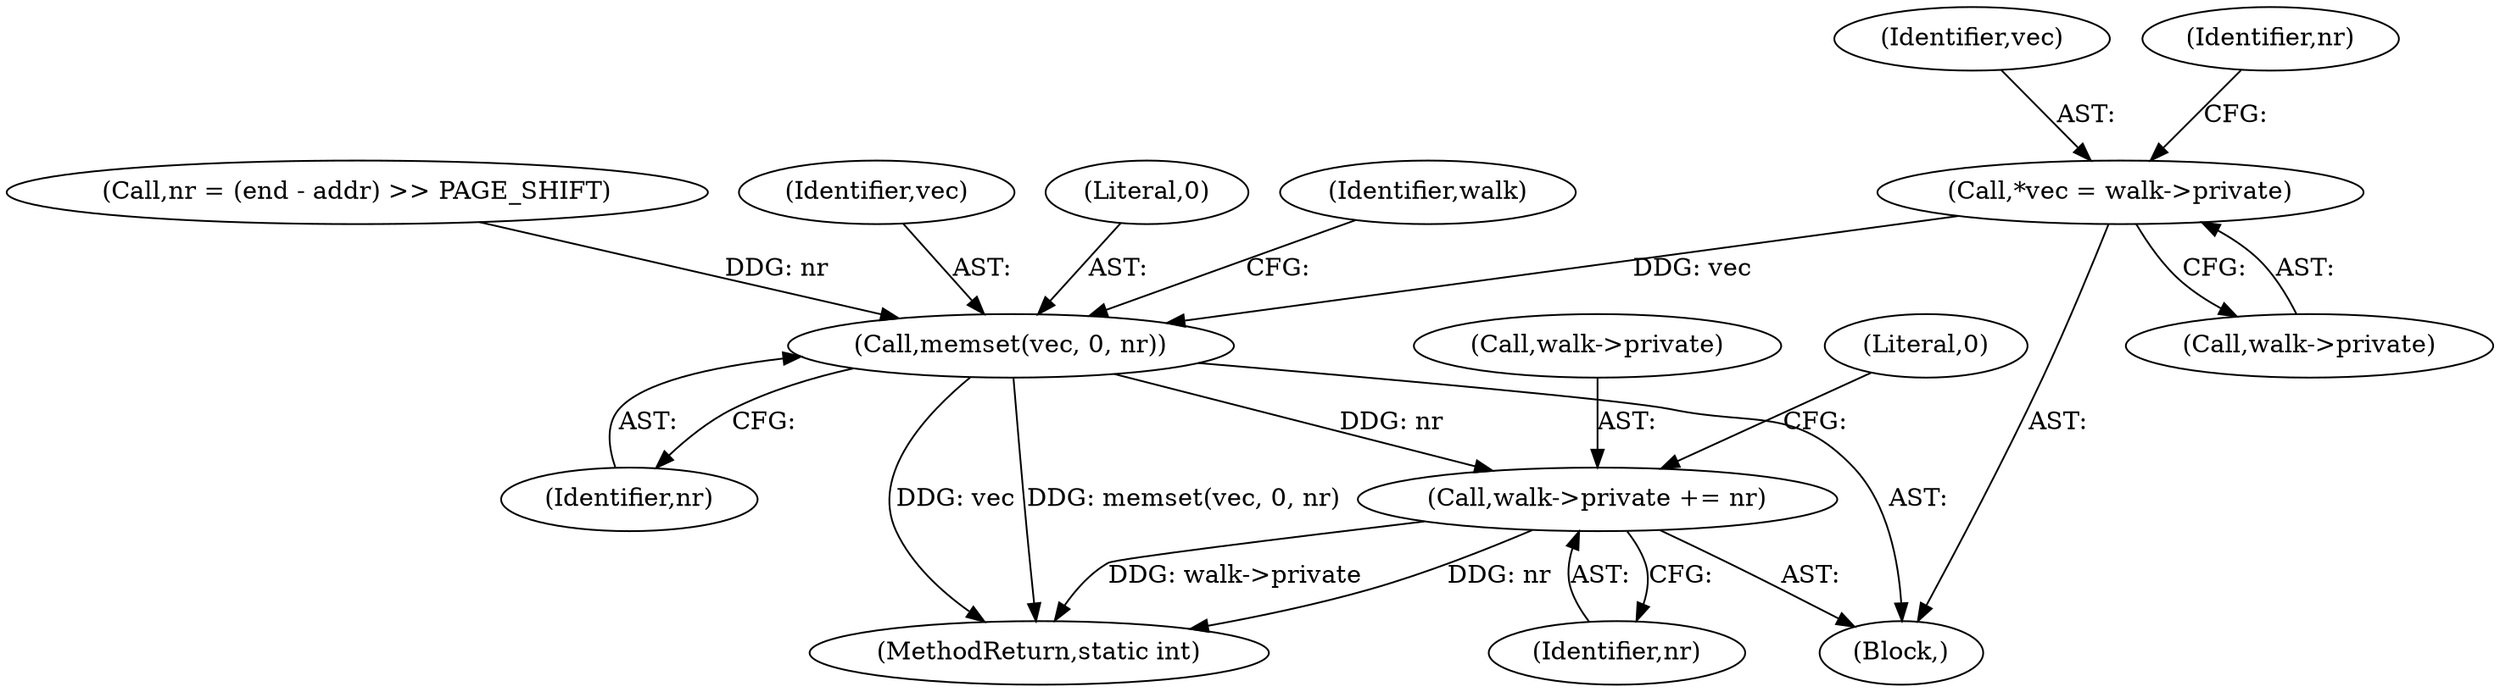 digraph "0_linux_574823bfab82d9d8fa47f422778043fbb4b4f50e_2@pointer" {
"1000106" [label="(Call,*vec = walk->private)"];
"1000119" [label="(Call,memset(vec, 0, nr))"];
"1000123" [label="(Call,walk->private += nr)"];
"1000106" [label="(Call,*vec = walk->private)"];
"1000130" [label="(MethodReturn,static int)"];
"1000123" [label="(Call,walk->private += nr)"];
"1000104" [label="(Block,)"];
"1000125" [label="(Identifier,walk)"];
"1000112" [label="(Call,nr = (end - addr) >> PAGE_SHIFT)"];
"1000122" [label="(Identifier,nr)"];
"1000108" [label="(Call,walk->private)"];
"1000107" [label="(Identifier,vec)"];
"1000127" [label="(Identifier,nr)"];
"1000113" [label="(Identifier,nr)"];
"1000120" [label="(Identifier,vec)"];
"1000124" [label="(Call,walk->private)"];
"1000129" [label="(Literal,0)"];
"1000121" [label="(Literal,0)"];
"1000119" [label="(Call,memset(vec, 0, nr))"];
"1000106" -> "1000104"  [label="AST: "];
"1000106" -> "1000108"  [label="CFG: "];
"1000107" -> "1000106"  [label="AST: "];
"1000108" -> "1000106"  [label="AST: "];
"1000113" -> "1000106"  [label="CFG: "];
"1000106" -> "1000119"  [label="DDG: vec"];
"1000119" -> "1000104"  [label="AST: "];
"1000119" -> "1000122"  [label="CFG: "];
"1000120" -> "1000119"  [label="AST: "];
"1000121" -> "1000119"  [label="AST: "];
"1000122" -> "1000119"  [label="AST: "];
"1000125" -> "1000119"  [label="CFG: "];
"1000119" -> "1000130"  [label="DDG: memset(vec, 0, nr)"];
"1000119" -> "1000130"  [label="DDG: vec"];
"1000112" -> "1000119"  [label="DDG: nr"];
"1000119" -> "1000123"  [label="DDG: nr"];
"1000123" -> "1000104"  [label="AST: "];
"1000123" -> "1000127"  [label="CFG: "];
"1000124" -> "1000123"  [label="AST: "];
"1000127" -> "1000123"  [label="AST: "];
"1000129" -> "1000123"  [label="CFG: "];
"1000123" -> "1000130"  [label="DDG: nr"];
"1000123" -> "1000130"  [label="DDG: walk->private"];
}
